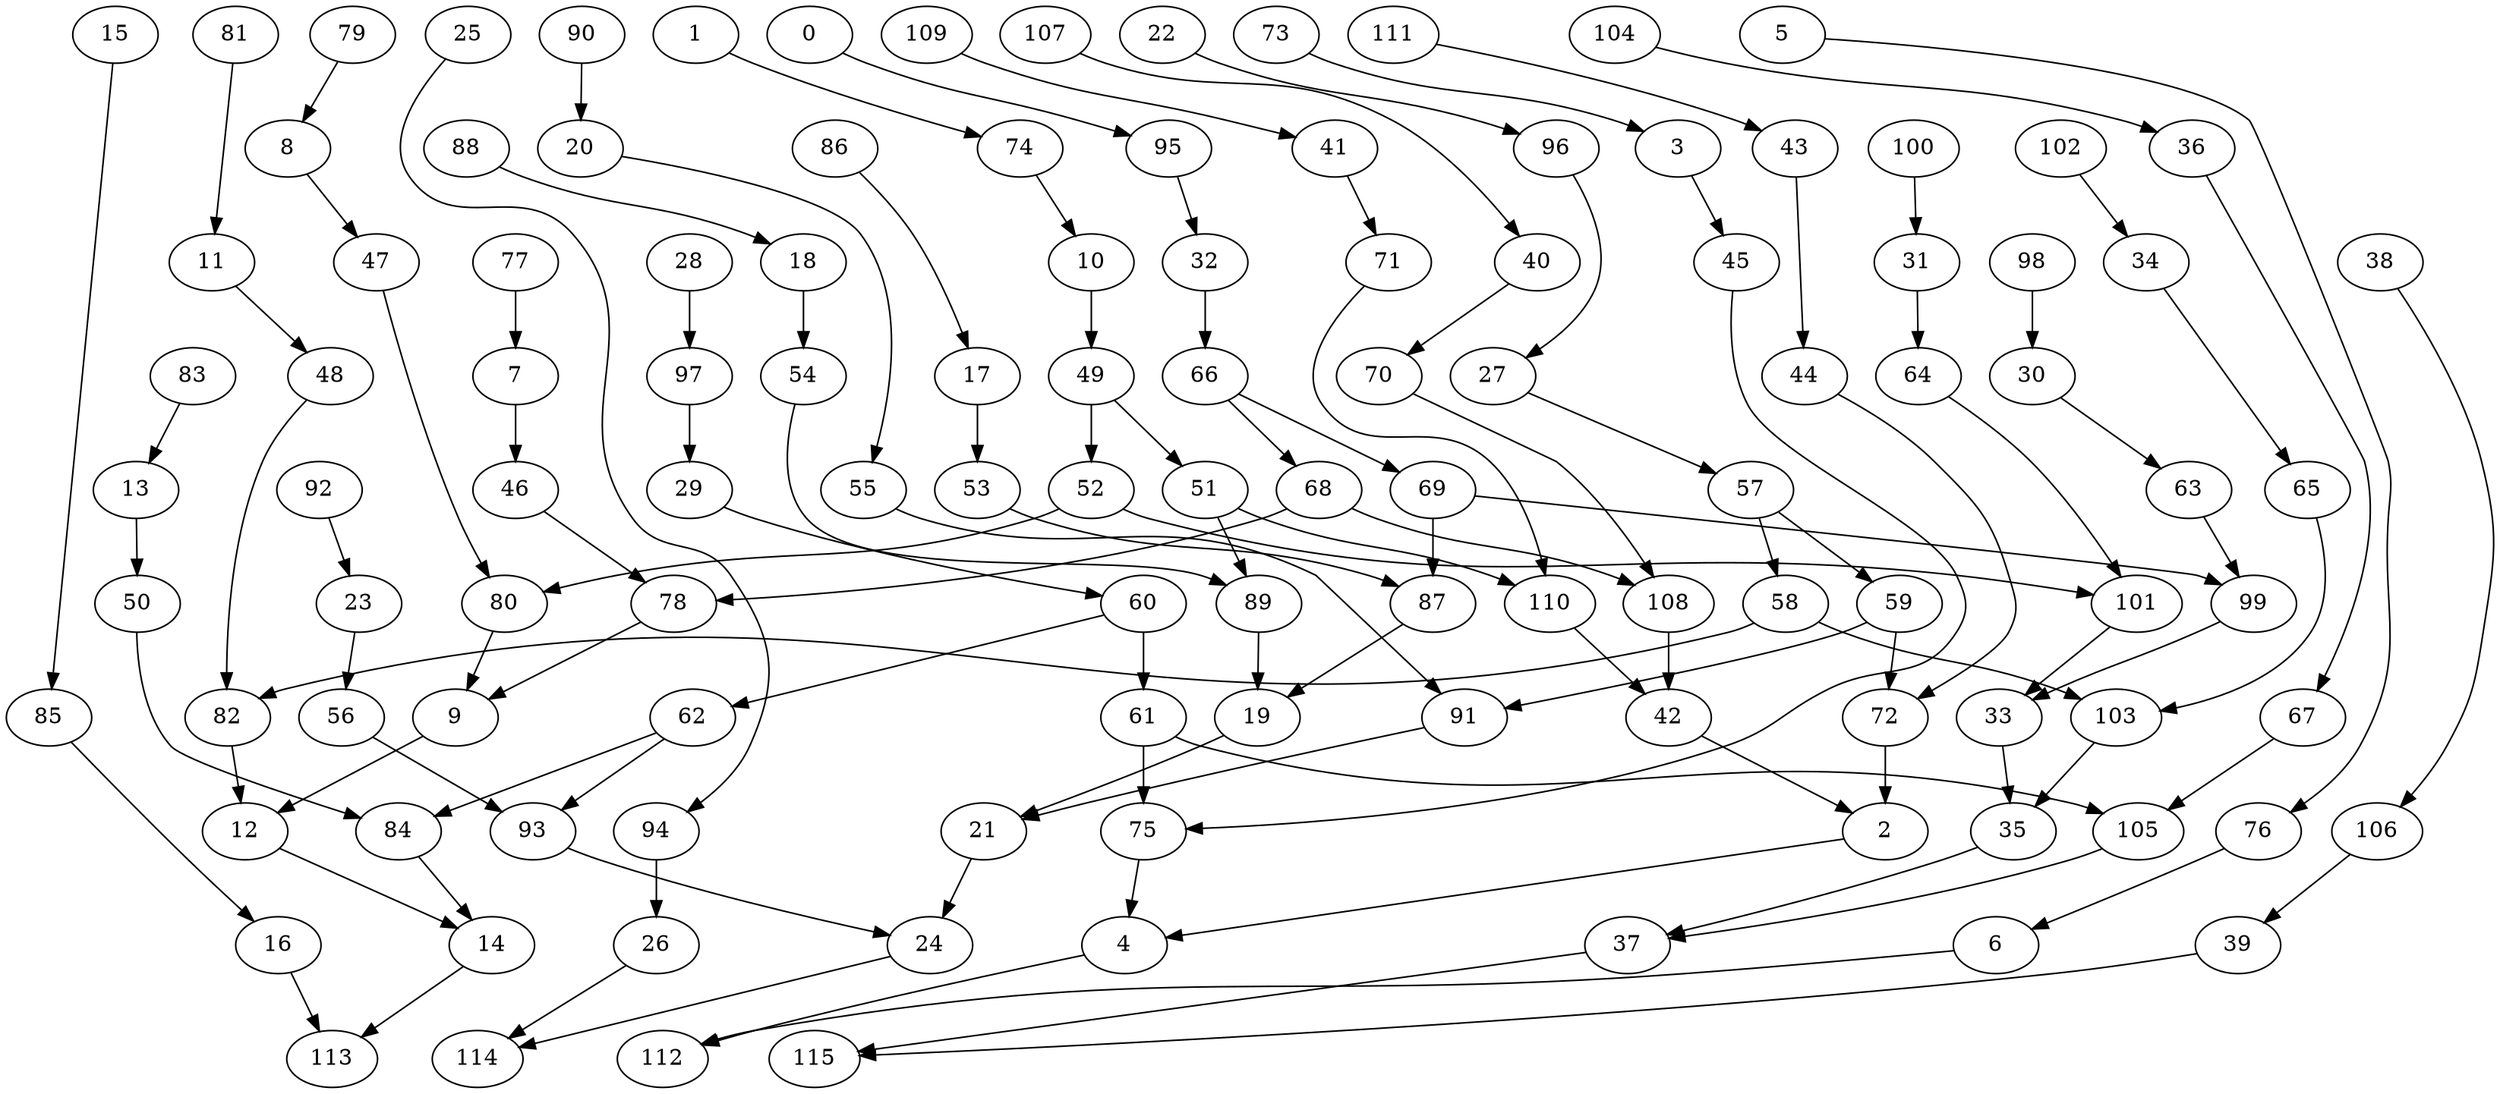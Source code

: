 digraph g {
0;
1;
2;
3;
4;
5;
6;
7;
8;
9;
10;
11;
12;
13;
14;
15;
16;
17;
18;
19;
20;
21;
22;
23;
24;
25;
26;
27;
28;
29;
30;
31;
32;
33;
34;
35;
36;
37;
38;
39;
40;
41;
42;
43;
44;
45;
46;
47;
48;
49;
50;
51;
52;
53;
54;
55;
56;
57;
58;
59;
60;
61;
62;
63;
64;
65;
66;
67;
68;
69;
70;
71;
72;
73;
74;
75;
76;
77;
78;
79;
80;
81;
82;
83;
84;
85;
86;
87;
88;
89;
90;
91;
92;
93;
94;
95;
96;
97;
98;
99;
100;
101;
102;
103;
104;
105;
106;
107;
108;
109;
110;
111;
112;
113;
114;
115;
0 -> 95 [weight=0];
1 -> 74 [weight=0];
2 -> 4 [weight=0];
3 -> 45 [weight=0];
4 -> 112 [weight=0];
5 -> 76 [weight=0];
6 -> 112 [weight=0];
7 -> 46 [weight=0];
8 -> 47 [weight=0];
9 -> 12 [weight=1];
10 -> 49 [weight=1];
11 -> 48 [weight=0];
12 -> 14 [weight=0];
13 -> 50 [weight=0];
14 -> 113 [weight=0];
15 -> 85 [weight=0];
16 -> 113 [weight=0];
17 -> 53 [weight=1];
18 -> 54 [weight=0];
19 -> 21 [weight=0];
20 -> 55 [weight=0];
21 -> 24 [weight=0];
22 -> 96 [weight=0];
23 -> 56 [weight=0];
24 -> 114 [weight=0];
25 -> 94 [weight=0];
26 -> 114 [weight=0];
27 -> 57 [weight=0];
28 -> 97 [weight=0];
29 -> 60 [weight=0];
30 -> 63 [weight=0];
31 -> 64 [weight=0];
32 -> 66 [weight=0];
33 -> 35 [weight=0];
34 -> 65 [weight=0];
35 -> 37 [weight=0];
36 -> 67 [weight=0];
37 -> 115 [weight=0];
38 -> 106 [weight=0];
39 -> 115 [weight=0];
40 -> 70 [weight=0];
41 -> 71 [weight=0];
42 -> 2 [weight=0];
43 -> 44 [weight=0];
44 -> 72 [weight=0];
45 -> 75 [weight=0];
46 -> 78 [weight=0];
47 -> 80 [weight=0];
48 -> 82 [weight=0];
49 -> 51 [weight=0];
49 -> 52 [weight=0];
50 -> 84 [weight=0];
51 -> 110 [weight=0];
51 -> 89 [weight=0];
52 -> 101 [weight=1];
52 -> 80 [weight=0];
53 -> 87 [weight=0];
54 -> 89 [weight=0];
55 -> 91 [weight=0];
56 -> 93 [weight=0];
57 -> 59 [weight=0];
57 -> 58 [weight=0];
58 -> 103 [weight=2];
58 -> 82 [weight=0];
59 -> 72 [weight=1];
59 -> 91 [weight=0];
60 -> 61 [weight=1];
60 -> 62 [weight=0];
61 -> 105 [weight=0];
61 -> 75 [weight=1];
62 -> 84 [weight=0];
62 -> 93 [weight=0];
63 -> 99 [weight=0];
64 -> 101 [weight=0];
65 -> 103 [weight=0];
66 -> 68 [weight=0];
66 -> 69 [weight=0];
67 -> 105 [weight=0];
68 -> 108 [weight=0];
68 -> 78 [weight=0];
69 -> 99 [weight=0];
69 -> 87 [weight=2];
70 -> 108 [weight=0];
71 -> 110 [weight=0];
72 -> 2 [weight=1];
73 -> 3 [weight=0];
74 -> 10 [weight=0];
75 -> 4 [weight=0];
76 -> 6 [weight=0];
77 -> 7 [weight=0];
78 -> 9 [weight=0];
79 -> 8 [weight=0];
80 -> 9 [weight=0];
81 -> 11 [weight=0];
82 -> 12 [weight=1];
83 -> 13 [weight=0];
84 -> 14 [weight=0];
85 -> 16 [weight=0];
86 -> 17 [weight=0];
87 -> 19 [weight=0];
88 -> 18 [weight=0];
89 -> 19 [weight=0];
90 -> 20 [weight=0];
91 -> 21 [weight=0];
92 -> 23 [weight=0];
93 -> 24 [weight=0];
94 -> 26 [weight=2];
95 -> 32 [weight=0];
96 -> 27 [weight=0];
97 -> 29 [weight=0];
98 -> 30 [weight=1];
99 -> 33 [weight=0];
100 -> 31 [weight=0];
101 -> 33 [weight=1];
102 -> 34 [weight=0];
103 -> 35 [weight=0];
104 -> 36 [weight=0];
105 -> 37 [weight=0];
106 -> 39 [weight=0];
107 -> 40 [weight=0];
108 -> 42 [weight=2];
109 -> 41 [weight=0];
110 -> 42 [weight=0];
111 -> 43 [weight=0];
}

